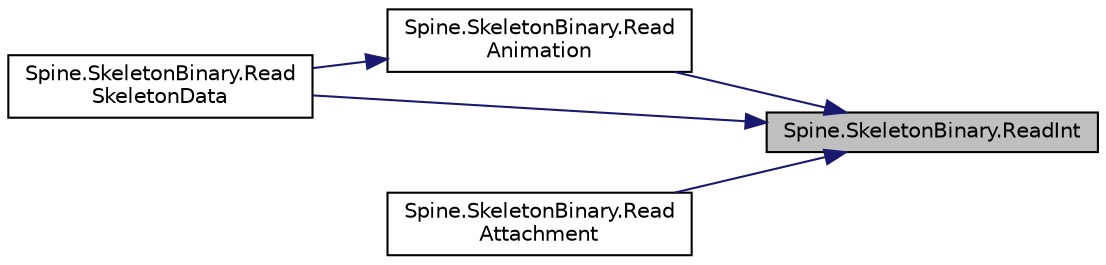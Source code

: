 digraph "Spine.SkeletonBinary.ReadInt"
{
 // LATEX_PDF_SIZE
  edge [fontname="Helvetica",fontsize="10",labelfontname="Helvetica",labelfontsize="10"];
  node [fontname="Helvetica",fontsize="10",shape=record];
  rankdir="RL";
  Node1 [label="Spine.SkeletonBinary.ReadInt",height=0.2,width=0.4,color="black", fillcolor="grey75", style="filled", fontcolor="black",tooltip=" "];
  Node1 -> Node2 [dir="back",color="midnightblue",fontsize="10",style="solid"];
  Node2 [label="Spine.SkeletonBinary.Read\lAnimation",height=0.2,width=0.4,color="black", fillcolor="white", style="filled",URL="$class_spine_1_1_skeleton_binary.html#a6f7cbf08deda1371511f41b7020c0e1b",tooltip=" "];
  Node2 -> Node3 [dir="back",color="midnightblue",fontsize="10",style="solid"];
  Node3 [label="Spine.SkeletonBinary.Read\lSkeletonData",height=0.2,width=0.4,color="black", fillcolor="white", style="filled",URL="$class_spine_1_1_skeleton_binary.html#a582124ec600d1c470f5088d8cd5e55cd",tooltip=" "];
  Node1 -> Node4 [dir="back",color="midnightblue",fontsize="10",style="solid"];
  Node4 [label="Spine.SkeletonBinary.Read\lAttachment",height=0.2,width=0.4,color="black", fillcolor="white", style="filled",URL="$class_spine_1_1_skeleton_binary.html#a4aaabfa1bfb85e65a23ce30d2930271e",tooltip=" "];
  Node1 -> Node3 [dir="back",color="midnightblue",fontsize="10",style="solid"];
}
